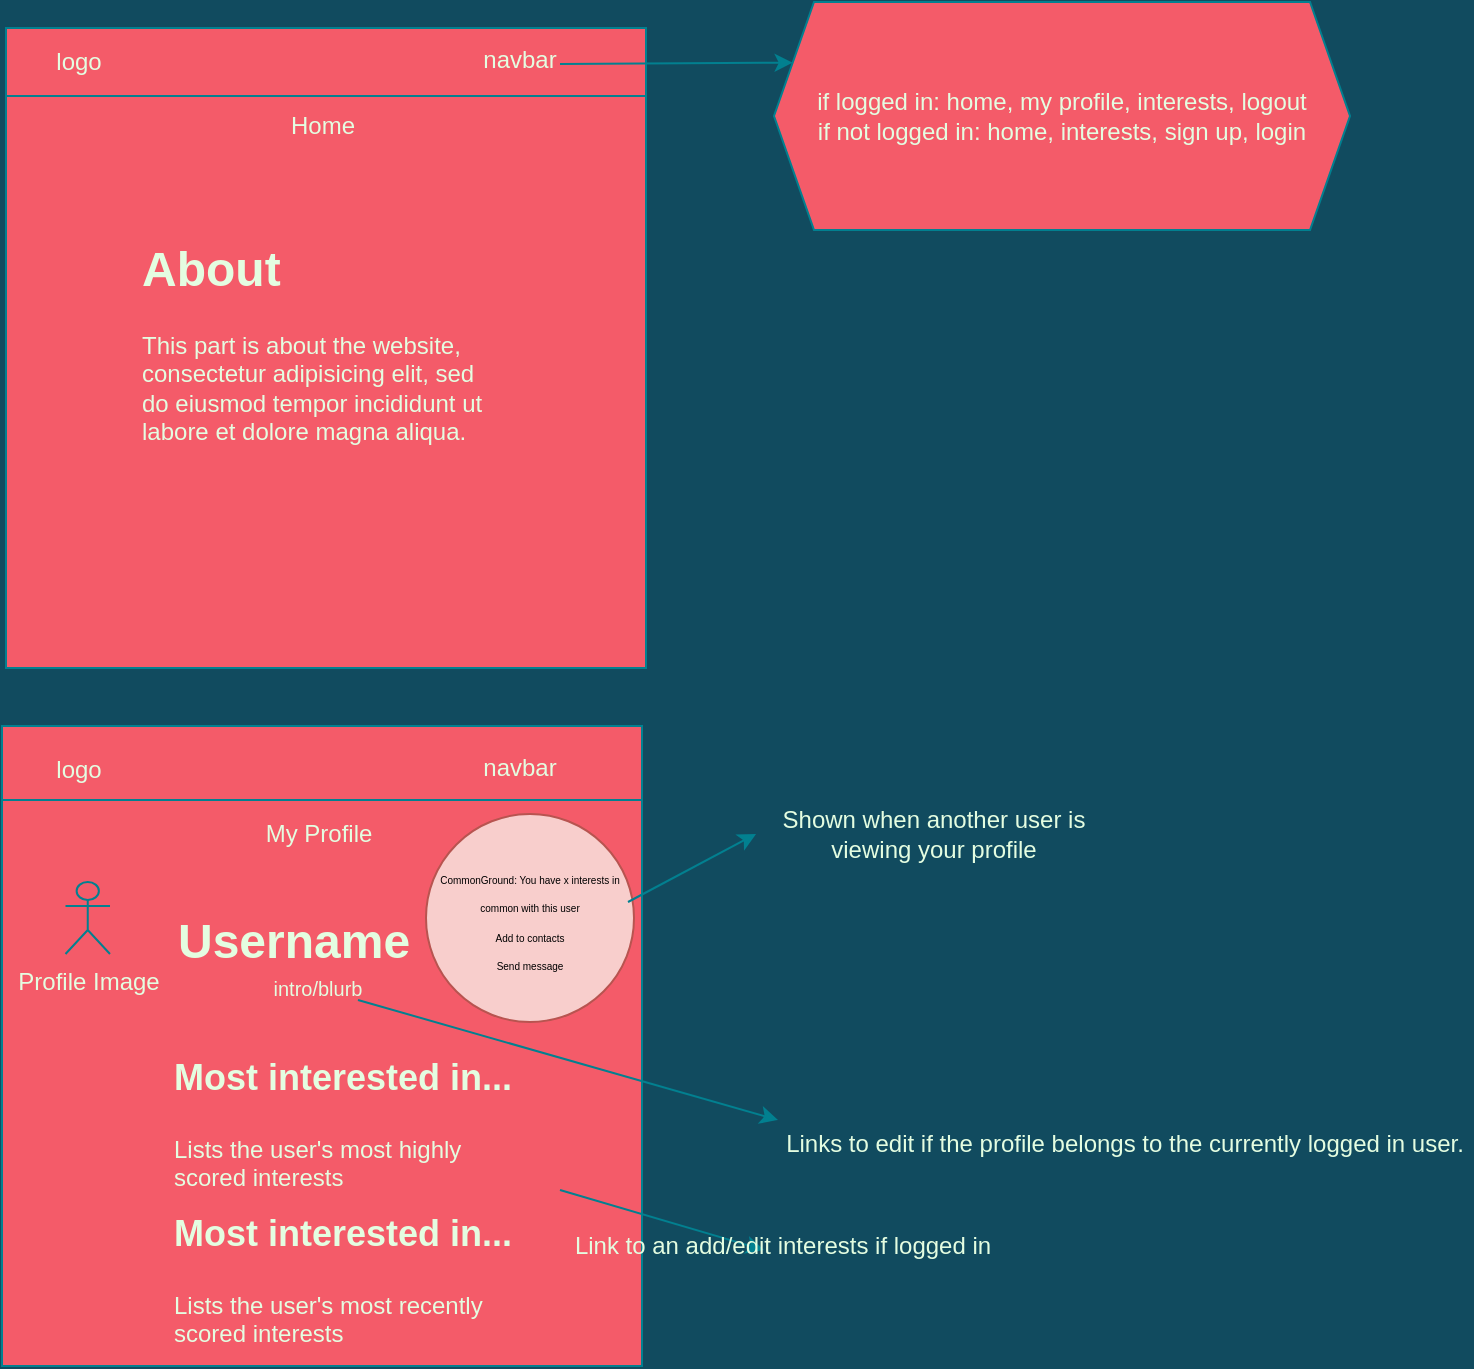 <mxfile version="13.9.0" type="github">
  <diagram id="dq669-fz32vor0CQmz0S" name="Page-1">
    <mxGraphModel dx="1381" dy="926" grid="0" gridSize="10" guides="1" tooltips="1" connect="1" arrows="1" fold="1" page="0" pageScale="1" pageWidth="850" pageHeight="1100" background="#114B5F" math="0" shadow="0">
      <root>
        <mxCell id="0" />
        <mxCell id="1" parent="0" />
        <mxCell id="UMywMPRrrgIXtMK0L8qI-2" value="" style="shape=internalStorage;whiteSpace=wrap;html=1;backgroundOutline=1;rounded=0;sketch=0;strokeColor=#028090;fillColor=#F45B69;fontColor=#E4FDE1;dx=0;dy=34;" vertex="1" parent="1">
          <mxGeometry x="-168" y="-158" width="320" height="320" as="geometry" />
        </mxCell>
        <mxCell id="UMywMPRrrgIXtMK0L8qI-1" value="Home" style="text;html=1;align=center;verticalAlign=middle;resizable=0;points=[];autosize=1;fontColor=#E4FDE1;" vertex="1" parent="1">
          <mxGeometry x="-31" y="-118" width="42" height="18" as="geometry" />
        </mxCell>
        <mxCell id="UMywMPRrrgIXtMK0L8qI-3" value="&lt;h1&gt;About&lt;/h1&gt;&lt;p&gt;This part is about the website, consectetur adipisicing elit, sed do eiusmod tempor incididunt ut labore et dolore magna aliqua.&lt;/p&gt;" style="text;html=1;strokeColor=none;fillColor=none;spacing=5;spacingTop=-20;whiteSpace=wrap;overflow=hidden;rounded=0;sketch=0;fontColor=#E4FDE1;" vertex="1" parent="1">
          <mxGeometry x="-105" y="-57" width="190" height="120" as="geometry" />
        </mxCell>
        <mxCell id="UMywMPRrrgIXtMK0L8qI-4" value="navbar" style="text;html=1;strokeColor=none;fillColor=none;align=center;verticalAlign=middle;whiteSpace=wrap;rounded=0;sketch=0;fontColor=#E4FDE1;" vertex="1" parent="1">
          <mxGeometry x="69" y="-152" width="40" height="20" as="geometry" />
        </mxCell>
        <mxCell id="UMywMPRrrgIXtMK0L8qI-5" value="logo&lt;br&gt;" style="text;html=1;align=center;verticalAlign=middle;resizable=0;points=[];autosize=1;fontColor=#E4FDE1;" vertex="1" parent="1">
          <mxGeometry x="-149" y="-150" width="33" height="18" as="geometry" />
        </mxCell>
        <mxCell id="UMywMPRrrgIXtMK0L8qI-7" value="" style="endArrow=classic;html=1;strokeColor=#028090;fillColor=#F45B69;fontColor=#E4FDE1;entryX=0;entryY=0.25;entryDx=0;entryDy=0;" edge="1" parent="1" target="UMywMPRrrgIXtMK0L8qI-10">
          <mxGeometry width="50" height="50" relative="1" as="geometry">
            <mxPoint x="109" y="-140" as="sourcePoint" />
            <mxPoint x="215" y="-128" as="targetPoint" />
          </mxGeometry>
        </mxCell>
        <mxCell id="UMywMPRrrgIXtMK0L8qI-10" value="&lt;span style=&quot;text-align: left&quot;&gt;if logged in: home, my profile, interests, logout&lt;br&gt;if not logged in: home, interests, sign up, login&lt;br&gt;&lt;/span&gt;" style="shape=hexagon;perimeter=hexagonPerimeter2;whiteSpace=wrap;html=1;fixedSize=1;rounded=0;sketch=0;strokeColor=#028090;fillColor=#F45B69;fontColor=#E4FDE1;" vertex="1" parent="1">
          <mxGeometry x="216" y="-171" width="288" height="114" as="geometry" />
        </mxCell>
        <mxCell id="UMywMPRrrgIXtMK0L8qI-12" value="" style="shape=internalStorage;whiteSpace=wrap;html=1;backgroundOutline=1;rounded=0;sketch=0;strokeColor=#028090;fillColor=#F45B69;fontColor=#E4FDE1;dx=0;dy=37;" vertex="1" parent="1">
          <mxGeometry x="-170" y="191" width="320" height="320" as="geometry" />
        </mxCell>
        <mxCell id="UMywMPRrrgIXtMK0L8qI-13" value="navbar" style="text;html=1;strokeColor=none;fillColor=none;align=center;verticalAlign=middle;whiteSpace=wrap;rounded=0;sketch=0;fontColor=#E4FDE1;" vertex="1" parent="1">
          <mxGeometry x="69" y="202" width="40" height="20" as="geometry" />
        </mxCell>
        <mxCell id="UMywMPRrrgIXtMK0L8qI-14" value="logo&lt;br&gt;" style="text;html=1;align=center;verticalAlign=middle;resizable=0;points=[];autosize=1;fontColor=#E4FDE1;" vertex="1" parent="1">
          <mxGeometry x="-149" y="204" width="33" height="18" as="geometry" />
        </mxCell>
        <mxCell id="UMywMPRrrgIXtMK0L8qI-15" value="My Profile&lt;br&gt;" style="text;html=1;align=center;verticalAlign=middle;resizable=0;points=[];autosize=1;fontColor=#E4FDE1;" vertex="1" parent="1">
          <mxGeometry x="-44" y="236" width="63" height="18" as="geometry" />
        </mxCell>
        <mxCell id="UMywMPRrrgIXtMK0L8qI-17" value="Profile Image" style="shape=umlActor;verticalLabelPosition=bottom;verticalAlign=top;html=1;outlineConnect=0;rounded=0;sketch=0;strokeColor=#028090;fillColor=#F45B69;fontColor=#E4FDE1;" vertex="1" parent="1">
          <mxGeometry x="-138.25" y="269" width="22.25" height="36" as="geometry" />
        </mxCell>
        <mxCell id="UMywMPRrrgIXtMK0L8qI-20" value="&lt;h1&gt;Username&lt;/h1&gt;&lt;p&gt;&lt;/p&gt;" style="text;html=1;strokeColor=none;fillColor=none;spacing=5;spacingTop=-20;whiteSpace=wrap;overflow=hidden;rounded=0;sketch=0;fontColor=#E4FDE1;" vertex="1" parent="1">
          <mxGeometry x="-87" y="279" width="165" height="40" as="geometry" />
        </mxCell>
        <mxCell id="UMywMPRrrgIXtMK0L8qI-21" value="&lt;font style=&quot;font-size: 10px&quot;&gt;intro/blurb&lt;/font&gt;" style="text;html=1;strokeColor=none;fillColor=none;align=center;verticalAlign=middle;whiteSpace=wrap;rounded=0;sketch=0;fontColor=#E4FDE1;" vertex="1" parent="1">
          <mxGeometry x="-32.5" y="312" width="40" height="20" as="geometry" />
        </mxCell>
        <mxCell id="UMywMPRrrgIXtMK0L8qI-22" value="&lt;h1&gt;&lt;font style=&quot;font-size: 18px&quot;&gt;Most interested in...&lt;/font&gt;&lt;/h1&gt;&lt;div&gt;Lists the user&#39;s most highly scored interests&lt;/div&gt;" style="text;html=1;strokeColor=none;fillColor=none;spacing=5;spacingTop=-20;whiteSpace=wrap;overflow=hidden;rounded=0;sketch=0;fontColor=#E4FDE1;" vertex="1" parent="1">
          <mxGeometry x="-89.5" y="345" width="190" height="120" as="geometry" />
        </mxCell>
        <mxCell id="UMywMPRrrgIXtMK0L8qI-23" value="&lt;h1&gt;&lt;font style=&quot;font-size: 18px&quot;&gt;Most interested in...&lt;/font&gt;&lt;/h1&gt;&lt;div&gt;Lists the user&#39;s most recently scored interests&lt;/div&gt;" style="text;html=1;strokeColor=none;fillColor=none;spacing=5;spacingTop=-20;whiteSpace=wrap;overflow=hidden;rounded=0;sketch=0;fontColor=#E4FDE1;" vertex="1" parent="1">
          <mxGeometry x="-89.5" y="423" width="194.5" height="79" as="geometry" />
        </mxCell>
        <mxCell id="UMywMPRrrgIXtMK0L8qI-24" value="&lt;font style=&quot;font-size: 5px&quot;&gt;CommonGround: You have x interests in common with this user&lt;br&gt;Add to contacts&lt;br&gt;Send message&lt;br&gt;&lt;/font&gt;" style="ellipse;whiteSpace=wrap;html=1;aspect=fixed;rounded=0;sketch=0;fillColor=#f8cecc;strokeColor=#b85450;" vertex="1" parent="1">
          <mxGeometry x="42" y="235" width="104" height="104" as="geometry" />
        </mxCell>
        <mxCell id="UMywMPRrrgIXtMK0L8qI-26" value="" style="endArrow=classic;html=1;strokeColor=#028090;fillColor=#F45B69;fontColor=#E4FDE1;entryX=0;entryY=0.5;entryDx=0;entryDy=0;" edge="1" parent="1" target="UMywMPRrrgIXtMK0L8qI-27">
          <mxGeometry width="50" height="50" relative="1" as="geometry">
            <mxPoint x="143" y="279" as="sourcePoint" />
            <mxPoint x="200" y="246" as="targetPoint" />
          </mxGeometry>
        </mxCell>
        <mxCell id="UMywMPRrrgIXtMK0L8qI-27" value="Shown when another user is viewing your profile" style="text;html=1;strokeColor=none;fillColor=none;align=center;verticalAlign=middle;whiteSpace=wrap;rounded=0;sketch=0;fontColor=#E4FDE1;" vertex="1" parent="1">
          <mxGeometry x="207" y="228" width="178" height="34" as="geometry" />
        </mxCell>
        <mxCell id="UMywMPRrrgIXtMK0L8qI-28" value="" style="endArrow=classic;html=1;strokeColor=#028090;fillColor=#F45B69;fontColor=#E4FDE1;" edge="1" parent="1">
          <mxGeometry width="50" height="50" relative="1" as="geometry">
            <mxPoint x="8" y="328" as="sourcePoint" />
            <mxPoint x="218" y="388" as="targetPoint" />
          </mxGeometry>
        </mxCell>
        <mxCell id="UMywMPRrrgIXtMK0L8qI-29" value="Links to edit if the profile belongs to the currently logged in user." style="text;html=1;align=center;verticalAlign=middle;resizable=0;points=[];autosize=1;fontColor=#E4FDE1;" vertex="1" parent="1">
          <mxGeometry x="216" y="391" width="349" height="18" as="geometry" />
        </mxCell>
        <mxCell id="UMywMPRrrgIXtMK0L8qI-31" value="" style="endArrow=classic;html=1;strokeColor=#028090;fillColor=#F45B69;fontColor=#E4FDE1;" edge="1" parent="1">
          <mxGeometry width="50" height="50" relative="1" as="geometry">
            <mxPoint x="109" y="423" as="sourcePoint" />
            <mxPoint x="211" y="453" as="targetPoint" />
          </mxGeometry>
        </mxCell>
        <mxCell id="UMywMPRrrgIXtMK0L8qI-32" value="Link to an add/edit interests if logged in" style="text;html=1;align=center;verticalAlign=middle;resizable=0;points=[];autosize=1;fontColor=#E4FDE1;" vertex="1" parent="1">
          <mxGeometry x="111" y="442" width="218" height="18" as="geometry" />
        </mxCell>
      </root>
    </mxGraphModel>
  </diagram>
</mxfile>
